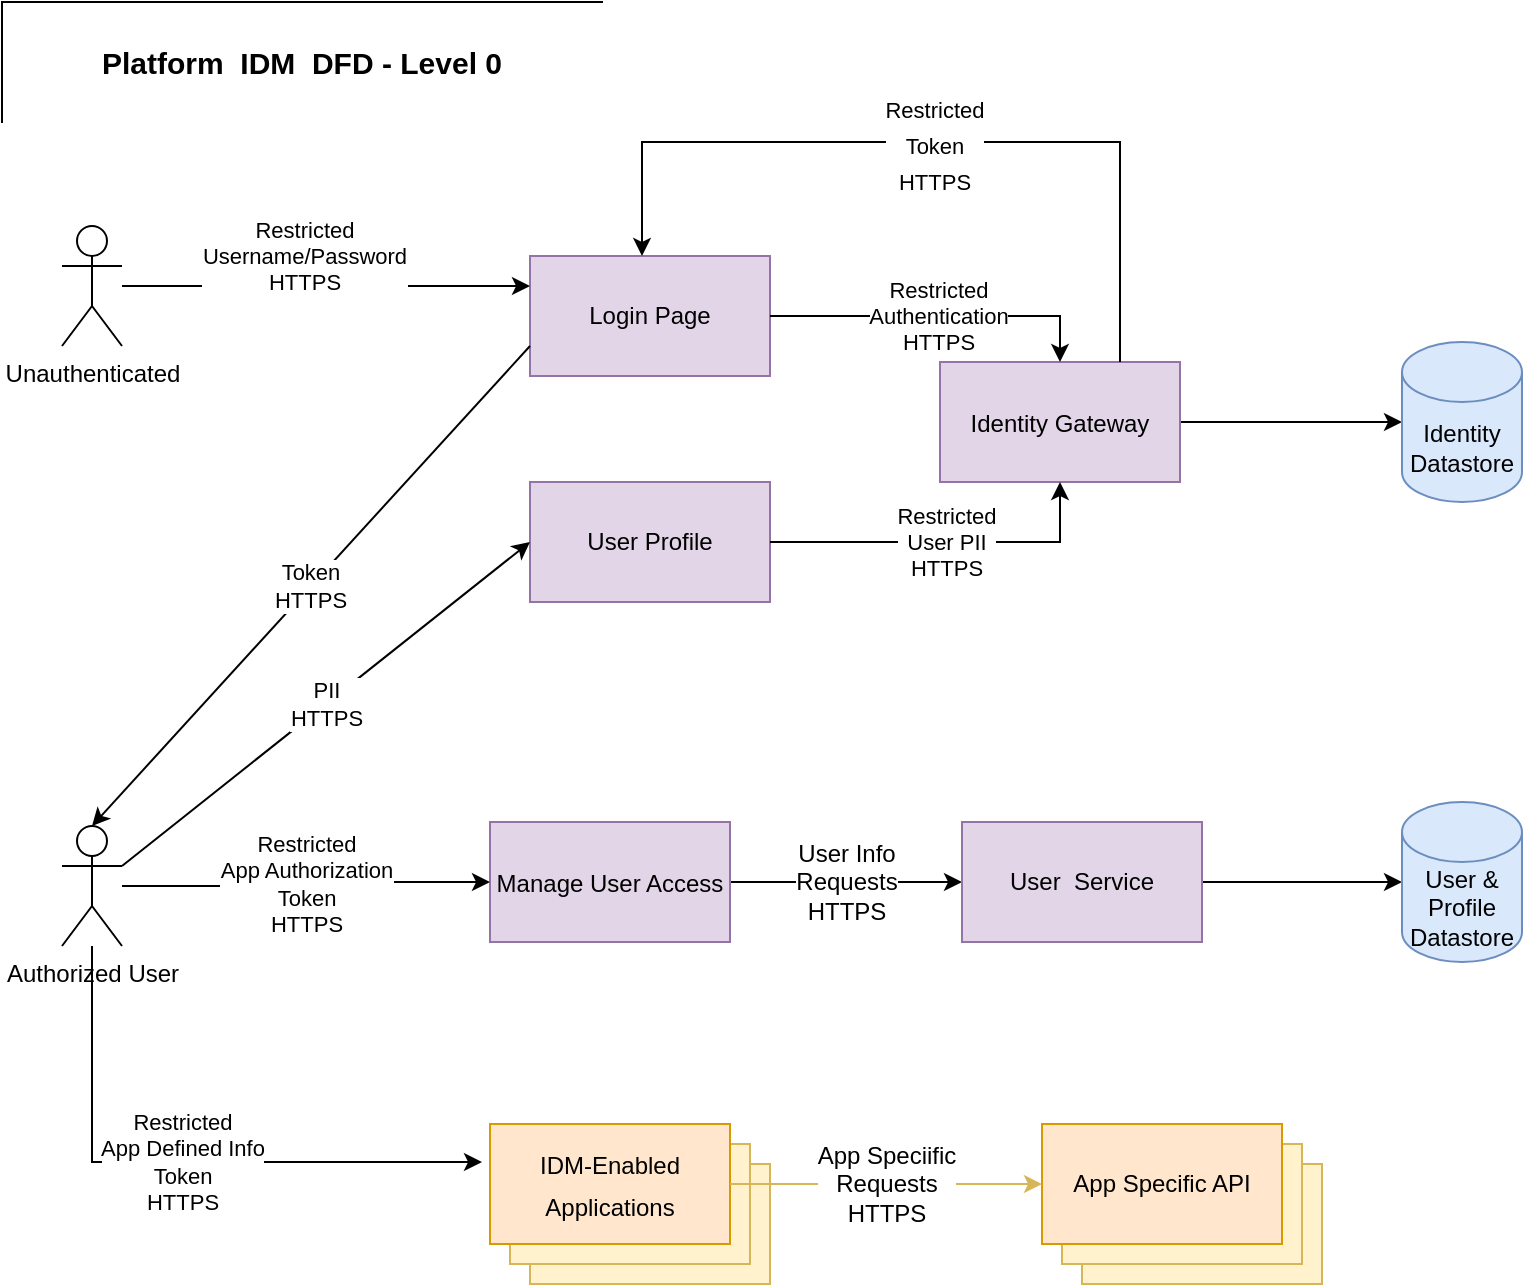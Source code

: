 <mxfile version="20.8.16" type="device"><diagram name="Page-1" id="g7S1QMbIfYLZPxOHycVF"><mxGraphModel dx="1356" dy="988" grid="1" gridSize="10" guides="1" tooltips="1" connect="1" arrows="1" fold="1" page="1" pageScale="1" pageWidth="850" pageHeight="1100" math="0" shadow="0"><root><mxCell id="0"/><mxCell id="1" parent="0"/><mxCell id="-g8zrjvSW6ZdotV9t9QR-58" value="&lt;font style=&quot;font-size: 12px;&quot;&gt;App-Specific&lt;br&gt;Tools&lt;/font&gt;" style="rounded=0;whiteSpace=wrap;html=1;strokeWidth=1;fontSize=17;fillColor=#fff2cc;strokeColor=#d6b656;" parent="1" vertex="1"><mxGeometry x="304" y="621" width="120" height="60" as="geometry"/></mxCell><mxCell id="-g8zrjvSW6ZdotV9t9QR-4" value="Authorized User" style="shape=umlActor;verticalLabelPosition=bottom;verticalAlign=top;html=1;outlineConnect=0;" parent="1" vertex="1"><mxGeometry x="70" y="452" width="30" height="60" as="geometry"/></mxCell><mxCell id="-g8zrjvSW6ZdotV9t9QR-13" value="&lt;b&gt;&lt;font style=&quot;font-size: 15px;&quot;&gt;Platform&amp;nbsp; IDM&amp;nbsp; DFD - Level 0&lt;/font&gt;&lt;/b&gt;" style="shape=partialRectangle;whiteSpace=wrap;html=1;bottom=0;right=0;fillColor=none;" parent="1" vertex="1"><mxGeometry x="40" y="40" width="300" height="60" as="geometry"/></mxCell><mxCell id="ePggMeFsuVZ0YPQqll04-6" value="" style="edgeStyle=orthogonalEdgeStyle;rounded=0;orthogonalLoop=1;jettySize=auto;html=1;" edge="1" parent="1" source="-g8zrjvSW6ZdotV9t9QR-54" target="-g8zrjvSW6ZdotV9t9QR-78"><mxGeometry relative="1" as="geometry"/></mxCell><mxCell id="-g8zrjvSW6ZdotV9t9QR-54" value="&lt;font style=&quot;font-size: 12px;&quot;&gt;Identity Gateway&lt;/font&gt;" style="rounded=0;whiteSpace=wrap;html=1;strokeWidth=1;fontSize=17;fillColor=#e1d5e7;strokeColor=#9673a6;" parent="1" vertex="1"><mxGeometry x="509" y="220" width="120" height="60" as="geometry"/></mxCell><mxCell id="-g8zrjvSW6ZdotV9t9QR-71" value="User Info&lt;br&gt;Requests&lt;br&gt;HTTPS" style="edgeStyle=orthogonalEdgeStyle;rounded=0;orthogonalLoop=1;jettySize=auto;html=1;fontSize=12;startArrow=none;startFill=0;endArrow=classic;endFill=1;" parent="1" source="-g8zrjvSW6ZdotV9t9QR-55" target="-g8zrjvSW6ZdotV9t9QR-63" edge="1"><mxGeometry relative="1" as="geometry"/></mxCell><mxCell id="-g8zrjvSW6ZdotV9t9QR-55" value="&lt;font style=&quot;font-size: 12px;&quot;&gt;Manage User Access&lt;/font&gt;" style="rounded=0;whiteSpace=wrap;html=1;strokeWidth=1;fontSize=17;fillColor=#e1d5e7;strokeColor=#9673a6;" parent="1" vertex="1"><mxGeometry x="284" y="450" width="120" height="60" as="geometry"/></mxCell><mxCell id="-g8zrjvSW6ZdotV9t9QR-57" value="&lt;font style=&quot;font-size: 12px;&quot;&gt;App-Specific&lt;br&gt;Tools&lt;/font&gt;" style="rounded=0;whiteSpace=wrap;html=1;strokeWidth=1;fontSize=17;fillColor=#fff2cc;strokeColor=#d6b656;" parent="1" vertex="1"><mxGeometry x="294" y="611" width="120" height="60" as="geometry"/></mxCell><mxCell id="-g8zrjvSW6ZdotV9t9QR-56" value="&lt;font style=&quot;font-size: 12px;&quot;&gt;IDM-Enabled Applications&lt;br&gt;&lt;/font&gt;" style="rounded=0;whiteSpace=wrap;html=1;strokeWidth=1;fontSize=17;fillColor=#ffe6cc;strokeColor=#d79b00;" parent="1" vertex="1"><mxGeometry x="284" y="601" width="120" height="60" as="geometry"/></mxCell><mxCell id="-g8zrjvSW6ZdotV9t9QR-73" value="" style="edgeStyle=orthogonalEdgeStyle;rounded=0;orthogonalLoop=1;jettySize=auto;html=1;fontSize=12;startArrow=none;startFill=0;endArrow=classic;endFill=1;" parent="1" source="-g8zrjvSW6ZdotV9t9QR-63" target="-g8zrjvSW6ZdotV9t9QR-72" edge="1"><mxGeometry relative="1" as="geometry"/></mxCell><mxCell id="-g8zrjvSW6ZdotV9t9QR-63" value="User&amp;nbsp; Service" style="rounded=0;whiteSpace=wrap;html=1;strokeWidth=1;fontSize=12;fillColor=#e1d5e7;strokeColor=#9673a6;" parent="1" vertex="1"><mxGeometry x="520" y="450" width="120" height="60" as="geometry"/></mxCell><mxCell id="-g8zrjvSW6ZdotV9t9QR-64" value="Restricted&lt;br&gt;App Authorization&lt;br&gt;Token&lt;br&gt;HTTPS" style="endArrow=classic;html=1;rounded=0;entryX=0;entryY=0.5;entryDx=0;entryDy=0;edgeStyle=orthogonalEdgeStyle;" parent="1" source="-g8zrjvSW6ZdotV9t9QR-4" target="-g8zrjvSW6ZdotV9t9QR-55" edge="1"><mxGeometry x="0.006" width="50" height="50" relative="1" as="geometry"><mxPoint x="110" y="500" as="sourcePoint"/><mxPoint x="350" y="370" as="targetPoint"/><mxPoint as="offset"/></mxGeometry></mxCell><mxCell id="-g8zrjvSW6ZdotV9t9QR-65" value="Restricted&lt;br&gt;App Defined Info&lt;br&gt;Token&lt;br&gt;HTTPS" style="endArrow=classic;html=1;rounded=0;edgeStyle=orthogonalEdgeStyle;" parent="1" source="-g8zrjvSW6ZdotV9t9QR-4" edge="1"><mxGeometry x="0.006" width="50" height="50" relative="1" as="geometry"><mxPoint x="110" y="492" as="sourcePoint"/><mxPoint x="280" y="620" as="targetPoint"/><mxPoint as="offset"/><Array as="points"><mxPoint x="85" y="620"/></Array></mxGeometry></mxCell><mxCell id="-g8zrjvSW6ZdotV9t9QR-68" value="User&amp;nbsp; Service" style="rounded=0;whiteSpace=wrap;html=1;strokeWidth=1;fontSize=12;fillColor=#fff2cc;strokeColor=#d6b656;" parent="1" vertex="1"><mxGeometry x="580" y="621" width="120" height="60" as="geometry"/></mxCell><mxCell id="-g8zrjvSW6ZdotV9t9QR-67" value="User&amp;nbsp; Service" style="rounded=0;whiteSpace=wrap;html=1;strokeWidth=1;fontSize=12;fillColor=#fff2cc;strokeColor=#d6b656;" parent="1" vertex="1"><mxGeometry x="570" y="611" width="120" height="60" as="geometry"/></mxCell><mxCell id="-g8zrjvSW6ZdotV9t9QR-66" value="App Specific API" style="rounded=0;whiteSpace=wrap;html=1;strokeWidth=1;fontSize=12;fillColor=#ffe6cc;strokeColor=#d79b00;" parent="1" vertex="1"><mxGeometry x="560" y="601" width="120" height="60" as="geometry"/></mxCell><mxCell id="-g8zrjvSW6ZdotV9t9QR-69" value="App Speciific&lt;br&gt;Requests&lt;br&gt;HTTPS" style="endArrow=classic;html=1;rounded=0;fontSize=12;entryX=0;entryY=0.5;entryDx=0;entryDy=0;exitX=1;exitY=0.5;exitDx=0;exitDy=0;fillColor=#fff2cc;strokeColor=#d6b656;" parent="1" source="-g8zrjvSW6ZdotV9t9QR-56" target="-g8zrjvSW6ZdotV9t9QR-66" edge="1"><mxGeometry width="50" height="50" relative="1" as="geometry"><mxPoint x="510" y="741" as="sourcePoint"/><mxPoint x="560" y="691" as="targetPoint"/></mxGeometry></mxCell><mxCell id="-g8zrjvSW6ZdotV9t9QR-72" value="User &amp;amp; Profile&lt;br&gt;Datastore" style="shape=cylinder3;whiteSpace=wrap;html=1;boundedLbl=1;backgroundOutline=1;size=15;strokeWidth=1;fontSize=12;fillColor=#dae8fc;strokeColor=#6c8ebf;" parent="1" vertex="1"><mxGeometry x="740" y="440" width="60" height="80" as="geometry"/></mxCell><mxCell id="-g8zrjvSW6ZdotV9t9QR-78" value="Identity&lt;br&gt;Datastore" style="shape=cylinder3;whiteSpace=wrap;html=1;boundedLbl=1;backgroundOutline=1;size=15;strokeWidth=1;fontSize=12;fillColor=#dae8fc;strokeColor=#6c8ebf;" parent="1" vertex="1"><mxGeometry x="740" y="210" width="60" height="80" as="geometry"/></mxCell><mxCell id="ePggMeFsuVZ0YPQqll04-1" value="Login Page" style="rounded=0;whiteSpace=wrap;html=1;fillColor=#e1d5e7;strokeColor=#9673a6;" vertex="1" parent="1"><mxGeometry x="304" y="167" width="120" height="60" as="geometry"/></mxCell><mxCell id="ePggMeFsuVZ0YPQqll04-2" value="User Profile" style="rounded=0;whiteSpace=wrap;html=1;fillColor=#e1d5e7;strokeColor=#9673a6;" vertex="1" parent="1"><mxGeometry x="304" y="280" width="120" height="60" as="geometry"/></mxCell><mxCell id="ePggMeFsuVZ0YPQqll04-3" value="Unauthenticated" style="shape=umlActor;verticalLabelPosition=bottom;verticalAlign=top;html=1;outlineConnect=0;" vertex="1" parent="1"><mxGeometry x="70" y="152" width="30" height="60" as="geometry"/></mxCell><mxCell id="ePggMeFsuVZ0YPQqll04-4" value="Restricted&lt;br&gt;User PII&lt;br&gt;HTTPS" style="endArrow=classic;html=1;rounded=0;entryX=0.5;entryY=1;entryDx=0;entryDy=0;exitX=1;exitY=0.5;exitDx=0;exitDy=0;edgeStyle=orthogonalEdgeStyle;" edge="1" parent="1" source="ePggMeFsuVZ0YPQqll04-2" target="-g8zrjvSW6ZdotV9t9QR-54"><mxGeometry width="50" height="50" relative="1" as="geometry"><mxPoint x="234" y="340" as="sourcePoint"/><mxPoint x="284" y="290" as="targetPoint"/></mxGeometry></mxCell><mxCell id="ePggMeFsuVZ0YPQqll04-5" value="Restricted&lt;br&gt;Authentication&lt;br&gt;HTTPS" style="endArrow=classic;html=1;rounded=0;exitX=1;exitY=0.5;exitDx=0;exitDy=0;entryX=0.5;entryY=0;entryDx=0;entryDy=0;edgeStyle=orthogonalEdgeStyle;" edge="1" parent="1" source="ePggMeFsuVZ0YPQqll04-1" target="-g8zrjvSW6ZdotV9t9QR-54"><mxGeometry width="50" height="50" relative="1" as="geometry"><mxPoint x="504" y="180" as="sourcePoint"/><mxPoint x="554" y="130" as="targetPoint"/></mxGeometry></mxCell><mxCell id="ePggMeFsuVZ0YPQqll04-7" value="Restricted&lt;br&gt;Username/Password&lt;br&gt;HTTPS" style="endArrow=classic;html=1;rounded=0;entryX=0;entryY=0.25;entryDx=0;entryDy=0;edgeStyle=orthogonalEdgeStyle;" edge="1" parent="1" source="ePggMeFsuVZ0YPQqll04-3" target="ePggMeFsuVZ0YPQqll04-1"><mxGeometry x="0.109" y="27" width="50" height="50" relative="1" as="geometry"><mxPoint x="130" y="200" as="sourcePoint"/><mxPoint x="200" y="140" as="targetPoint"/><mxPoint x="-22" y="12" as="offset"/></mxGeometry></mxCell><mxCell id="ePggMeFsuVZ0YPQqll04-8" value="Token&lt;br&gt;HTTPS" style="endArrow=classic;html=1;rounded=0;exitX=0;exitY=0.75;exitDx=0;exitDy=0;entryX=0.5;entryY=0;entryDx=0;entryDy=0;entryPerimeter=0;" edge="1" parent="1" source="ePggMeFsuVZ0YPQqll04-1" target="-g8zrjvSW6ZdotV9t9QR-4"><mxGeometry width="50" height="50" relative="1" as="geometry"><mxPoint x="160" y="340" as="sourcePoint"/><mxPoint x="210" y="290" as="targetPoint"/></mxGeometry></mxCell><mxCell id="ePggMeFsuVZ0YPQqll04-9" value="PII&lt;br&gt;HTTPS" style="endArrow=classic;html=1;rounded=0;entryX=0;entryY=0.5;entryDx=0;entryDy=0;exitX=1;exitY=0.333;exitDx=0;exitDy=0;exitPerimeter=0;" edge="1" parent="1" source="-g8zrjvSW6ZdotV9t9QR-4" target="ePggMeFsuVZ0YPQqll04-2"><mxGeometry width="50" height="50" relative="1" as="geometry"><mxPoint x="160" y="400" as="sourcePoint"/><mxPoint x="210" y="350" as="targetPoint"/></mxGeometry></mxCell><mxCell id="ePggMeFsuVZ0YPQqll04-14" value="&lt;font style=&quot;font-size: 11px;&quot;&gt;Restricted&lt;br&gt;Token&lt;br&gt;HTTPS&lt;br&gt;&lt;/font&gt;" style="endArrow=classic;html=1;rounded=0;fontSize=15;exitX=0.75;exitY=0;exitDx=0;exitDy=0;edgeStyle=orthogonalEdgeStyle;" edge="1" parent="1" source="-g8zrjvSW6ZdotV9t9QR-54"><mxGeometry width="50" height="50" relative="1" as="geometry"><mxPoint x="560" y="150" as="sourcePoint"/><mxPoint x="360" y="167" as="targetPoint"/><Array as="points"><mxPoint x="599" y="110"/><mxPoint x="360" y="110"/><mxPoint x="360" y="167"/></Array></mxGeometry></mxCell></root></mxGraphModel></diagram></mxfile>